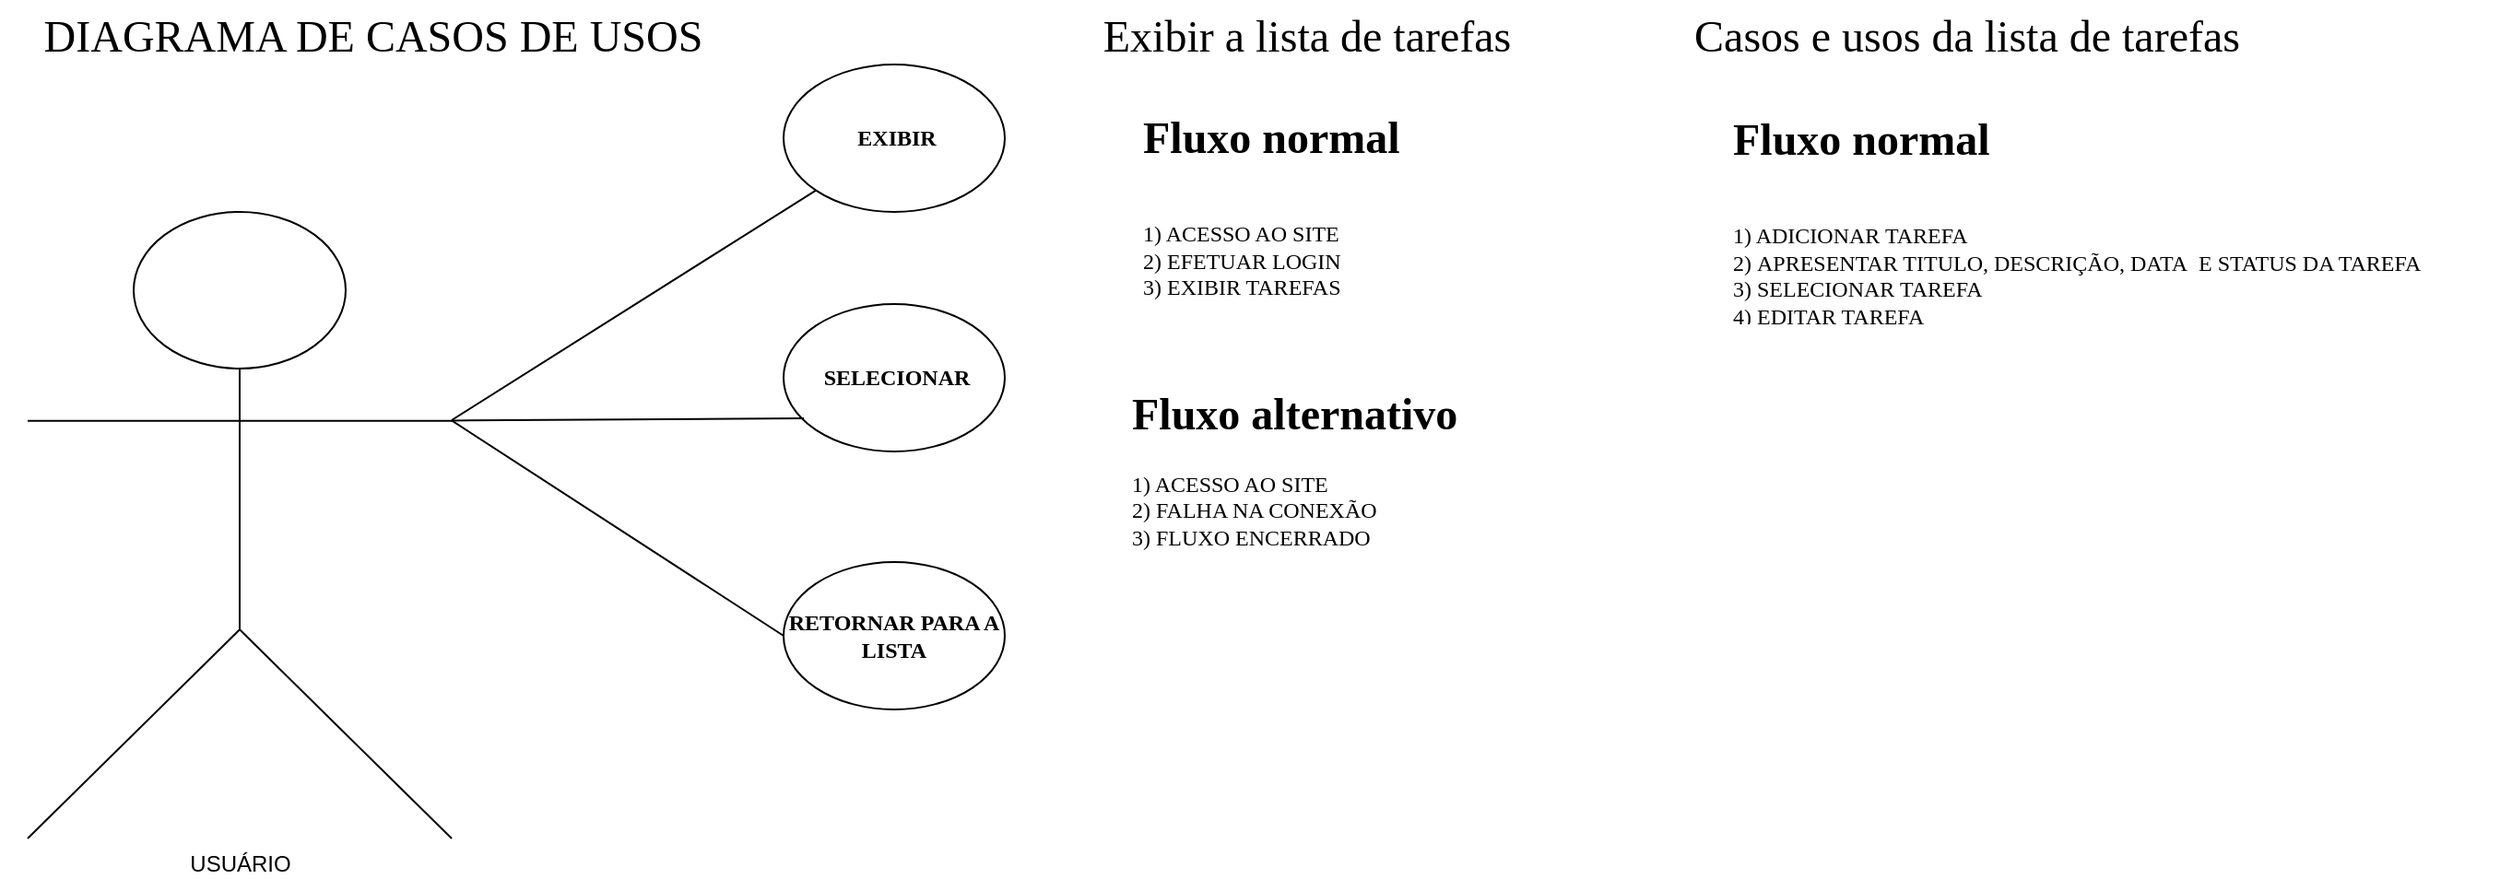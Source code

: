 <mxfile version="21.0.6" type="github">
  <diagram id="wFE0QG_FPsp0jaGvCLVb" name="Page-1">
    <mxGraphModel dx="877" dy="1564" grid="1" gridSize="10" guides="1" tooltips="1" connect="1" arrows="1" fold="1" page="1" pageScale="1" pageWidth="850" pageHeight="1100" math="0" shadow="0">
      <root>
        <mxCell id="0" />
        <mxCell id="1" parent="0" />
        <mxCell id="Og9oae-aGa1iMv5LQP-v-4" value="USUÁRIO" style="shape=umlActor;verticalLabelPosition=bottom;verticalAlign=top;html=1;outlineConnect=0;" parent="1" vertex="1">
          <mxGeometry x="60" y="90" width="230" height="340" as="geometry" />
        </mxCell>
        <mxCell id="Og9oae-aGa1iMv5LQP-v-6" value="&lt;font face=&quot;Times New Roman&quot;&gt;&lt;b&gt;&amp;nbsp; EXIBIR&lt;span style=&quot;white-space: pre;&quot;&gt; &lt;/span&gt;&lt;/b&gt;&lt;/font&gt;" style="ellipse;whiteSpace=wrap;html=1;align=center;" parent="1" vertex="1">
          <mxGeometry x="470" y="10" width="120" height="80" as="geometry" />
        </mxCell>
        <mxCell id="Og9oae-aGa1iMv5LQP-v-7" value="&lt;font face=&quot;Times New Roman&quot;&gt;&lt;b&gt;&amp;nbsp;SELECIONAR&lt;/b&gt;&lt;/font&gt;" style="ellipse;whiteSpace=wrap;html=1;" parent="1" vertex="1">
          <mxGeometry x="470" y="140" width="120" height="80" as="geometry" />
        </mxCell>
        <mxCell id="Og9oae-aGa1iMv5LQP-v-8" value="&lt;font face=&quot;Times New Roman&quot;&gt;&lt;b&gt;RETORNAR PARA A LISTA&lt;/b&gt;&lt;/font&gt;" style="ellipse;whiteSpace=wrap;html=1;" parent="1" vertex="1">
          <mxGeometry x="470" y="280" width="120" height="80" as="geometry" />
        </mxCell>
        <mxCell id="Og9oae-aGa1iMv5LQP-v-10" value="" style="endArrow=none;html=1;rounded=0;exitX=1;exitY=0.333;exitDx=0;exitDy=0;exitPerimeter=0;entryX=0;entryY=1;entryDx=0;entryDy=0;" parent="1" target="Og9oae-aGa1iMv5LQP-v-6" edge="1">
          <mxGeometry width="50" height="50" relative="1" as="geometry">
            <mxPoint x="290" y="203" as="sourcePoint" />
            <mxPoint x="470" y="100" as="targetPoint" />
          </mxGeometry>
        </mxCell>
        <mxCell id="Og9oae-aGa1iMv5LQP-v-13" value="" style="endArrow=none;html=1;rounded=0;exitX=1;exitY=0.333;exitDx=0;exitDy=0;exitPerimeter=0;entryX=0.092;entryY=0.775;entryDx=0;entryDy=0;entryPerimeter=0;" parent="1" source="Og9oae-aGa1iMv5LQP-v-4" target="Og9oae-aGa1iMv5LQP-v-7" edge="1">
          <mxGeometry width="50" height="50" relative="1" as="geometry">
            <mxPoint x="300" y="213" as="sourcePoint" />
            <mxPoint x="498" y="88" as="targetPoint" />
          </mxGeometry>
        </mxCell>
        <mxCell id="Og9oae-aGa1iMv5LQP-v-15" value="" style="endArrow=none;html=1;rounded=0;entryX=0;entryY=0.5;entryDx=0;entryDy=0;exitX=1;exitY=0.333;exitDx=0;exitDy=0;exitPerimeter=0;" parent="1" source="Og9oae-aGa1iMv5LQP-v-4" target="Og9oae-aGa1iMv5LQP-v-8" edge="1">
          <mxGeometry width="50" height="50" relative="1" as="geometry">
            <mxPoint x="300" y="210" as="sourcePoint" />
            <mxPoint x="438" y="220" as="targetPoint" />
          </mxGeometry>
        </mxCell>
        <mxCell id="Og9oae-aGa1iMv5LQP-v-25" value="&lt;font face=&quot;Times New Roman&quot; style=&quot;font-size: 24px;&quot;&gt;Exibir a lista de tarefas&lt;/font&gt;" style="text;html=1;strokeColor=none;fillColor=none;align=center;verticalAlign=middle;whiteSpace=wrap;rounded=0;" parent="1" vertex="1">
          <mxGeometry x="634" y="-25" width="240" height="40" as="geometry" />
        </mxCell>
        <mxCell id="Og9oae-aGa1iMv5LQP-v-27" value="&lt;font style=&quot;font-size: 24px;&quot; face=&quot;Times New Roman&quot;&gt;Casos e usos da lista de tarefas&lt;/font&gt;" style="text;html=1;strokeColor=none;fillColor=none;align=center;verticalAlign=middle;whiteSpace=wrap;rounded=0;" parent="1" vertex="1">
          <mxGeometry x="954" y="-25" width="316" height="40" as="geometry" />
        </mxCell>
        <mxCell id="Og9oae-aGa1iMv5LQP-v-30" value="&lt;font style=&quot;font-size: 24px;&quot; face=&quot;Times New Roman&quot;&gt;DIAGRAMA DE CASOS DE USOS&lt;/font&gt;" style="text;html=1;strokeColor=none;fillColor=none;align=center;verticalAlign=middle;whiteSpace=wrap;rounded=0;" parent="1" vertex="1">
          <mxGeometry x="45" y="-20" width="405" height="30" as="geometry" />
        </mxCell>
        <mxCell id="Fl6Ef7ADgZF6Qhnjqcl2-1" value="&lt;h1&gt;&lt;font face=&quot;Times New Roman&quot;&gt;Fluxo normal&lt;/font&gt;&lt;/h1&gt;&lt;font face=&quot;Times New Roman&quot;&gt;&lt;br style=&quot;border-color: var(--border-color); text-align: center;&quot;&gt;1) ACESSO AO SITE&amp;nbsp;&lt;br&gt;&lt;span style=&quot;text-align: center;&quot;&gt;2) EFETUAR LOGIN&lt;/span&gt;&lt;br style=&quot;border-color: var(--border-color); text-align: center;&quot;&gt;&lt;span style=&quot;text-align: center;&quot;&gt;3) EXIBIR TAREFAS&lt;br&gt;&lt;/span&gt;&lt;/font&gt;&lt;h1&gt;&lt;font face=&quot;Times New Roman&quot;&gt;.&lt;/font&gt;&lt;/h1&gt;" style="text;html=1;strokeColor=none;fillColor=none;spacing=5;spacingTop=-20;whiteSpace=wrap;overflow=hidden;rounded=0;" vertex="1" parent="1">
          <mxGeometry x="660" y="30" width="320" height="120" as="geometry" />
        </mxCell>
        <mxCell id="Fl6Ef7ADgZF6Qhnjqcl2-2" value="&lt;h1&gt;&lt;font face=&quot;Times New Roman&quot;&gt;Fluxo alternativo&lt;/font&gt;&lt;/h1&gt;&lt;font face=&quot;Times New Roman&quot;&gt;1) ACESSO AO SITE&amp;nbsp;&lt;br&gt;2) FALHA NA CONEXÃO&lt;br&gt;3) FLUXO ENCERRADO&lt;/font&gt;" style="text;html=1;strokeColor=none;fillColor=none;spacing=5;spacingTop=-20;whiteSpace=wrap;overflow=hidden;rounded=0;" vertex="1" parent="1">
          <mxGeometry x="654" y="180" width="220" height="120" as="geometry" />
        </mxCell>
        <mxCell id="Fl6Ef7ADgZF6Qhnjqcl2-3" value="&lt;h1&gt;&lt;font face=&quot;Times New Roman&quot;&gt;Fluxo normal&lt;/font&gt;&lt;/h1&gt;&lt;font face=&quot;Times New Roman&quot;&gt;&lt;br style=&quot;border-color: var(--border-color); text-align: center;&quot;&gt;1) ADICIONAR TAREFA&amp;nbsp;&lt;br&gt;2)&amp;nbsp;&lt;/font&gt;&lt;font style=&quot;border-color: var(--border-color);&quot; face=&quot;Times New Roman&quot;&gt;&lt;span style=&quot;border-color: var(--border-color); text-align: center;&quot;&gt;APRESENTAR TITULO, DESCRIÇÃO, DATA&amp;nbsp; E STATUS DA TAREFA&lt;br&gt;3) SELECIONAR TAREFA&lt;br&gt;4) EDITAR TAREFA&lt;br&gt;5) EXCLUIR TAREFA&amp;nbsp;&lt;br&gt;6) FLUXO ENCERRADO&lt;br&gt;&lt;/span&gt;&lt;/font&gt;&lt;h1 style=&quot;border-color: var(--border-color);&quot;&gt;&lt;br style=&quot;border-color: var(--border-color);&quot;&gt;&lt;/h1&gt;&lt;font face=&quot;Times New Roman&quot;&gt;&lt;span style=&quot;text-align: center;&quot;&gt;3)&amp;nbsp;&lt;br&gt;&lt;/span&gt;&lt;/font&gt;" style="text;html=1;strokeColor=none;fillColor=none;spacing=5;spacingTop=-20;whiteSpace=wrap;overflow=hidden;rounded=0;" vertex="1" parent="1">
          <mxGeometry x="980" y="31" width="420" height="120" as="geometry" />
        </mxCell>
      </root>
    </mxGraphModel>
  </diagram>
</mxfile>
